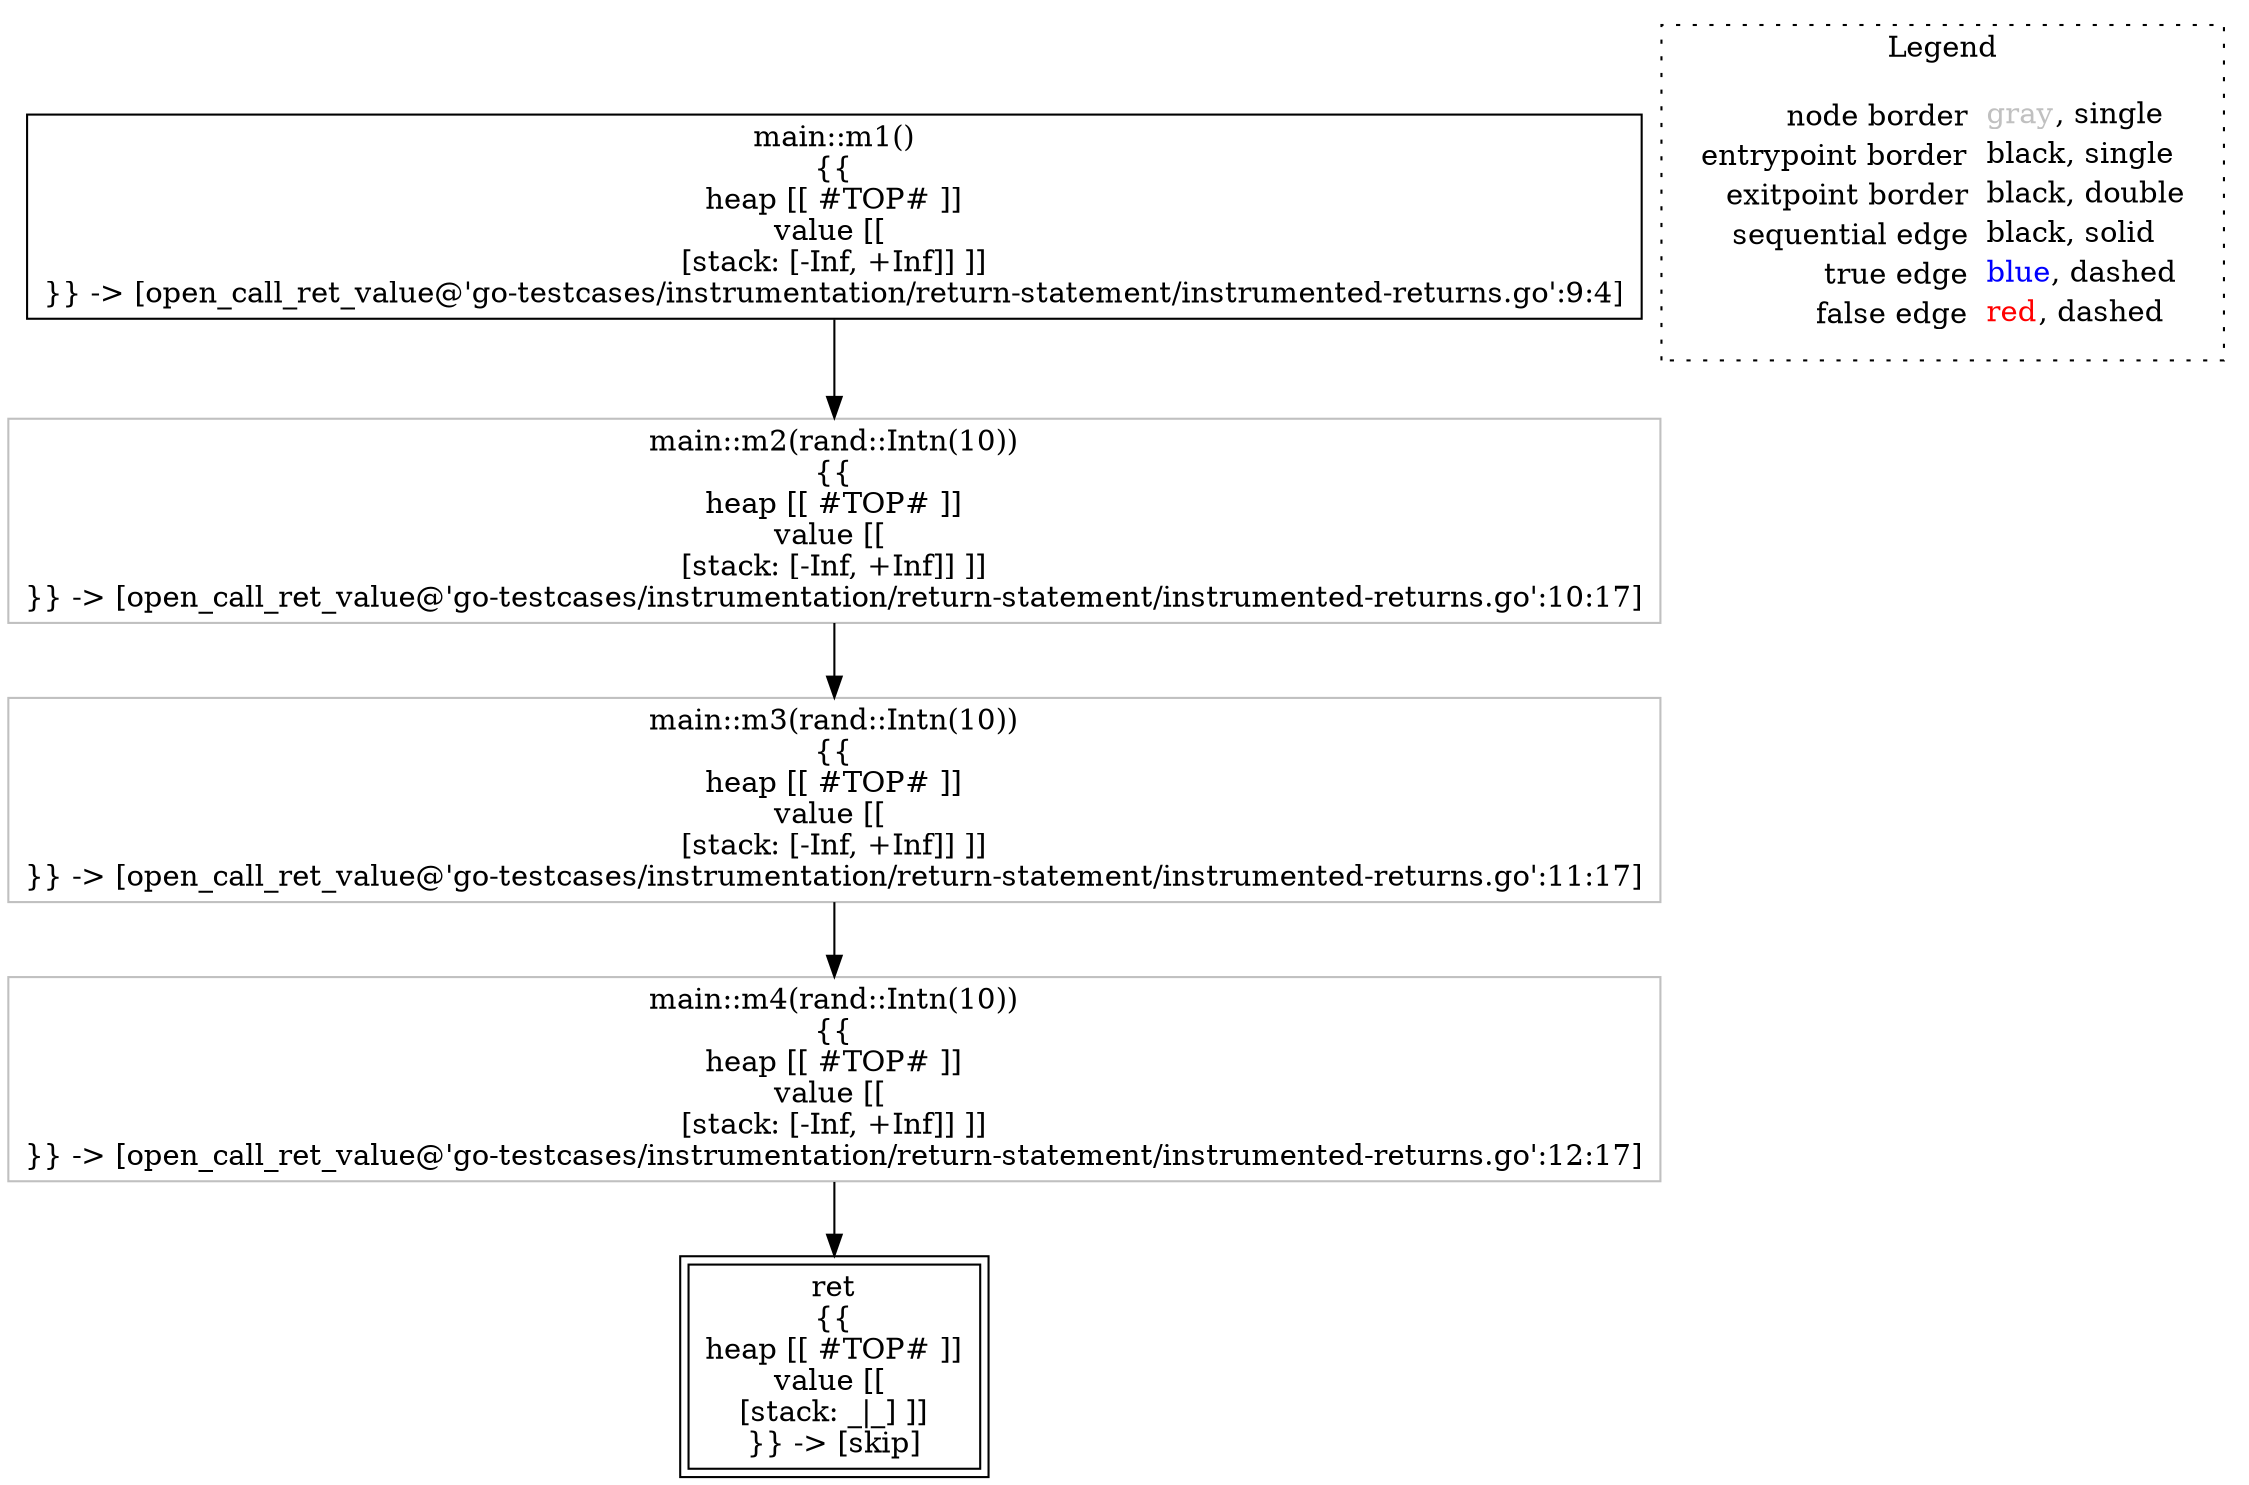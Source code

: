 digraph {
	"node0" [shape="rect",color="black",label=<main::m1()<BR/>{{<BR/>heap [[ #TOP# ]]<BR/>value [[ <BR/>[stack: [-Inf, +Inf]] ]]<BR/>}} -&gt; [open_call_ret_value@'go-testcases/instrumentation/return-statement/instrumented-returns.go':9:4]>];
	"node1" [shape="rect",color="gray",label=<main::m2(rand::Intn(10))<BR/>{{<BR/>heap [[ #TOP# ]]<BR/>value [[ <BR/>[stack: [-Inf, +Inf]] ]]<BR/>}} -&gt; [open_call_ret_value@'go-testcases/instrumentation/return-statement/instrumented-returns.go':10:17]>];
	"node2" [shape="rect",color="gray",label=<main::m3(rand::Intn(10))<BR/>{{<BR/>heap [[ #TOP# ]]<BR/>value [[ <BR/>[stack: [-Inf, +Inf]] ]]<BR/>}} -&gt; [open_call_ret_value@'go-testcases/instrumentation/return-statement/instrumented-returns.go':11:17]>];
	"node3" [shape="rect",color="gray",label=<main::m4(rand::Intn(10))<BR/>{{<BR/>heap [[ #TOP# ]]<BR/>value [[ <BR/>[stack: [-Inf, +Inf]] ]]<BR/>}} -&gt; [open_call_ret_value@'go-testcases/instrumentation/return-statement/instrumented-returns.go':12:17]>];
	"node4" [shape="rect",color="black",peripheries="2",label=<ret<BR/>{{<BR/>heap [[ #TOP# ]]<BR/>value [[ <BR/>[stack: _|_] ]]<BR/>}} -&gt; [skip]>];
	"node1" -> "node2" [color="black"];
	"node2" -> "node3" [color="black"];
	"node3" -> "node4" [color="black"];
	"node0" -> "node1" [color="black"];
subgraph cluster_legend {
	label="Legend";
	style=dotted;
	node [shape=plaintext];
	"legend" [label=<<table border="0" cellpadding="2" cellspacing="0" cellborder="0"><tr><td align="right">node border&nbsp;</td><td align="left"><font color="gray">gray</font>, single</td></tr><tr><td align="right">entrypoint border&nbsp;</td><td align="left"><font color="black">black</font>, single</td></tr><tr><td align="right">exitpoint border&nbsp;</td><td align="left"><font color="black">black</font>, double</td></tr><tr><td align="right">sequential edge&nbsp;</td><td align="left"><font color="black">black</font>, solid</td></tr><tr><td align="right">true edge&nbsp;</td><td align="left"><font color="blue">blue</font>, dashed</td></tr><tr><td align="right">false edge&nbsp;</td><td align="left"><font color="red">red</font>, dashed</td></tr></table>>];
}

}
